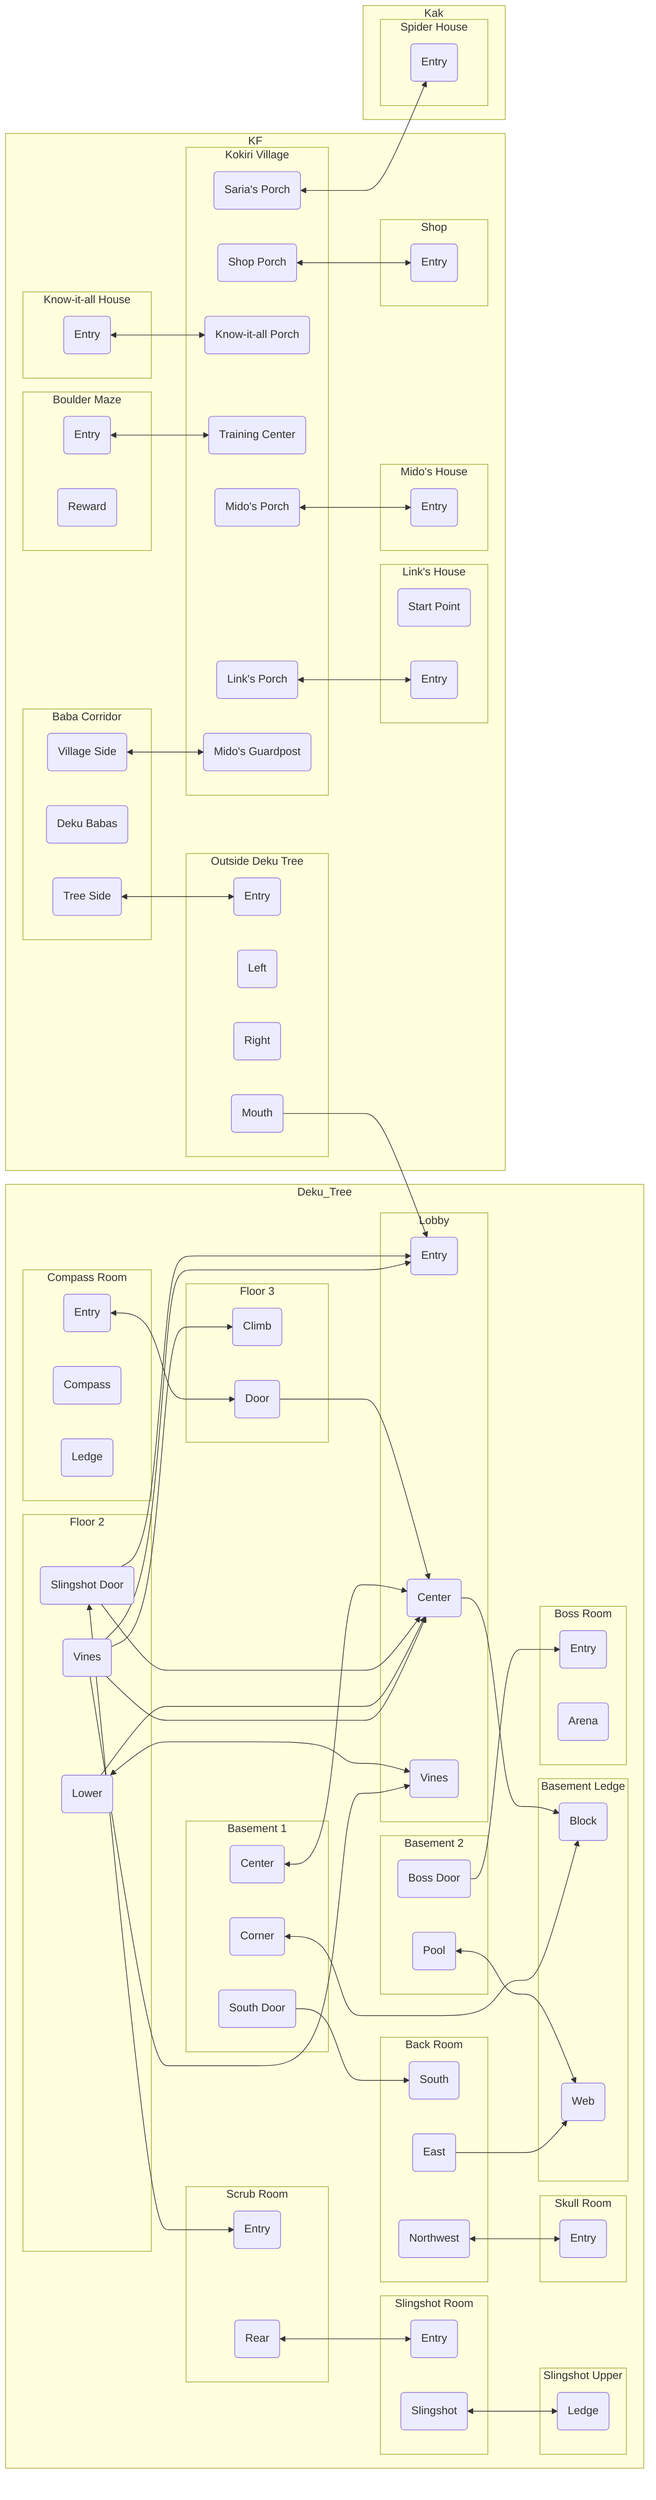 %%{init: {"flowchart": {"htmlLabels": false}}}%%
graph LR

subgraph Deku_Tree
    subgraph Deku_Tree__Lobby[Lobby]
        Deku_Tree__Lobby__Entry(Entry);
        Deku_Tree__Lobby__Center(Center);
        Deku_Tree__Lobby__Vines(Vines);
    end
    subgraph Deku_Tree__Floor_2[Floor 2]
        Deku_Tree__Floor_2__Lower(Lower);
        Deku_Tree__Floor_2__Vines(Vines);
        Deku_Tree__Floor_2__Slingshot_Door(Slingshot Door);
    end
    subgraph Deku_Tree__Scrub_Room[Scrub Room]
        Deku_Tree__Scrub_Room__Entry(Entry);
        Deku_Tree__Scrub_Room__Rear(Rear);
    end
    subgraph Deku_Tree__Slingshot_Room[Slingshot Room]
        Deku_Tree__Slingshot_Room__Entry(Entry);
        Deku_Tree__Slingshot_Room__Slingshot(Slingshot);
    end
    subgraph Deku_Tree__Slingshot_Upper[Slingshot Upper]
        Deku_Tree__Slingshot_Upper__Ledge(Ledge);
    end
    subgraph Deku_Tree__Floor_3[Floor 3]
        Deku_Tree__Floor_3__Climb(Climb);
        Deku_Tree__Floor_3__Door(Door);
    end
    subgraph Deku_Tree__Compass_Room[Compass Room]
        Deku_Tree__Compass_Room__Entry(Entry);
        Deku_Tree__Compass_Room__Compass(Compass);
        Deku_Tree__Compass_Room__Ledge(Ledge);
    end
    subgraph Deku_Tree__Basement_1[Basement 1]
        Deku_Tree__Basement_1__Center(Center);
        Deku_Tree__Basement_1__Corner(Corner);
        Deku_Tree__Basement_1__South_Door(South Door);
    end
    subgraph Deku_Tree__Back_Room[Back Room]
        Deku_Tree__Back_Room__South(South);
        Deku_Tree__Back_Room__Northwest(Northwest);
        Deku_Tree__Back_Room__East(East);
    end
    subgraph Deku_Tree__Skull_Room[Skull Room]
        Deku_Tree__Skull_Room__Entry(Entry);
    end
    subgraph Deku_Tree__Basement_Ledge[Basement Ledge]
        Deku_Tree__Basement_Ledge__Block(Block);
        Deku_Tree__Basement_Ledge__Web(Web);
    end
    subgraph Deku_Tree__Basement_2[Basement 2]
        Deku_Tree__Basement_2__Pool(Pool);
        Deku_Tree__Basement_2__Boss_Door(Boss Door);
    end
    subgraph Deku_Tree__Boss_Room[Boss Room]
        Deku_Tree__Boss_Room__Entry(Entry);
        Deku_Tree__Boss_Room__Arena(Arena);
    end
end
subgraph KF
    subgraph KF__Links_House[Link's House]
        KF__Links_House__Start_Point(Start Point);
        KF__Links_House__Entry(Entry);
    end
    subgraph KF__Kokiri_Village[Kokiri Village]
        KF__Kokiri_Village__Links_Porch(Link's Porch);
        KF__Kokiri_Village__Midos_Porch(Mido's Porch);
        KF__Kokiri_Village__Know_it_all_Porch(Know-it-all Porch);
        KF__Kokiri_Village__Training_Center(Training Center);
        KF__Kokiri_Village__Shop_Porch(Shop Porch);
        KF__Kokiri_Village__Sarias_Porch(Saria's Porch);
        KF__Kokiri_Village__Midos_Guardpost(Mido's Guardpost);
    end
    subgraph KF__Boulder_Maze[Boulder Maze]
        KF__Boulder_Maze__Entry(Entry);
        KF__Boulder_Maze__Reward(Reward);
    end
    subgraph KF__Baba_Corridor[Baba Corridor]
        KF__Baba_Corridor__Village_Side(Village Side);
        KF__Baba_Corridor__Deku_Babas(Deku Babas);
        KF__Baba_Corridor__Tree_Side(Tree Side);
    end
    subgraph KF__Outside_Deku_Tree[Outside Deku Tree]
        KF__Outside_Deku_Tree__Entry(Entry);
        KF__Outside_Deku_Tree__Left(Left);
        KF__Outside_Deku_Tree__Right(Right);
        KF__Outside_Deku_Tree__Mouth(Mouth);
    end
    subgraph KF__Midos_House[Mido's House]
        KF__Midos_House__Entry(Entry);
    end
    subgraph KF__Know_it_all_House[Know-it-all House]
        KF__Know_it_all_House__Entry(Entry);
    end
    subgraph KF__Shop[Shop]
        KF__Shop__Entry(Entry);
    end
end
subgraph Kak
    subgraph Kak__Spider_House[Spider House]
        Kak__Spider_House__Entry(Entry);
    end
end
KF__Baba_Corridor__Village_Side <--> KF__Kokiri_Village__Midos_Guardpost
KF__Kokiri_Village__Shop_Porch <--> KF__Shop__Entry
Deku_Tree__Floor_2__Vines --> Deku_Tree__Lobby__Entry
KF__Kokiri_Village__Sarias_Porch <--> Kak__Spider_House__Entry
KF__Kokiri_Village__Midos_Porch <--> KF__Midos_House__Entry
Deku_Tree__Floor_2__Vines --> Deku_Tree__Lobby__Center
Deku_Tree__Scrub_Room__Rear <--> Deku_Tree__Slingshot_Room__Entry
Deku_Tree__Basement_1__Corner <--> Deku_Tree__Basement_Ledge__Block
KF__Baba_Corridor__Tree_Side <--> KF__Outside_Deku_Tree__Entry
Deku_Tree__Floor_2__Slingshot_Door --> Deku_Tree__Lobby__Entry
Deku_Tree__Floor_2__Lower --> Deku_Tree__Lobby__Center
KF__Outside_Deku_Tree__Mouth --> Deku_Tree__Lobby__Entry
Deku_Tree__Floor_2__Vines --> Deku_Tree__Floor_3__Climb
Deku_Tree__Floor_2__Slingshot_Door <--> Deku_Tree__Scrub_Room__Entry
Deku_Tree__Compass_Room__Entry <--> Deku_Tree__Floor_3__Door
Deku_Tree__Floor_2__Slingshot_Door --> Deku_Tree__Lobby__Center
Deku_Tree__Basement_1__Center <--> Deku_Tree__Lobby__Center
Deku_Tree__Slingshot_Room__Slingshot <--> Deku_Tree__Slingshot_Upper__Ledge
Deku_Tree__Basement_2__Boss_Door --> Deku_Tree__Boss_Room__Entry
Deku_Tree__Floor_2__Vines --> Deku_Tree__Lobby__Vines
Deku_Tree__Back_Room__East --> Deku_Tree__Basement_Ledge__Web
Deku_Tree__Lobby__Center --> Deku_Tree__Basement_Ledge__Block
Deku_Tree__Basement_1__South_Door --> Deku_Tree__Back_Room__South
Deku_Tree__Basement_2__Pool <--> Deku_Tree__Basement_Ledge__Web
Deku_Tree__Back_Room__Northwest <--> Deku_Tree__Skull_Room__Entry
Deku_Tree__Floor_2__Lower <--> Deku_Tree__Lobby__Vines
KF__Boulder_Maze__Entry <--> KF__Kokiri_Village__Training_Center
Deku_Tree__Floor_3__Door --> Deku_Tree__Lobby__Center
KF__Kokiri_Village__Links_Porch <--> KF__Links_House__Entry
KF__Know_it_all_House__Entry <--> KF__Kokiri_Village__Know_it_all_Porch